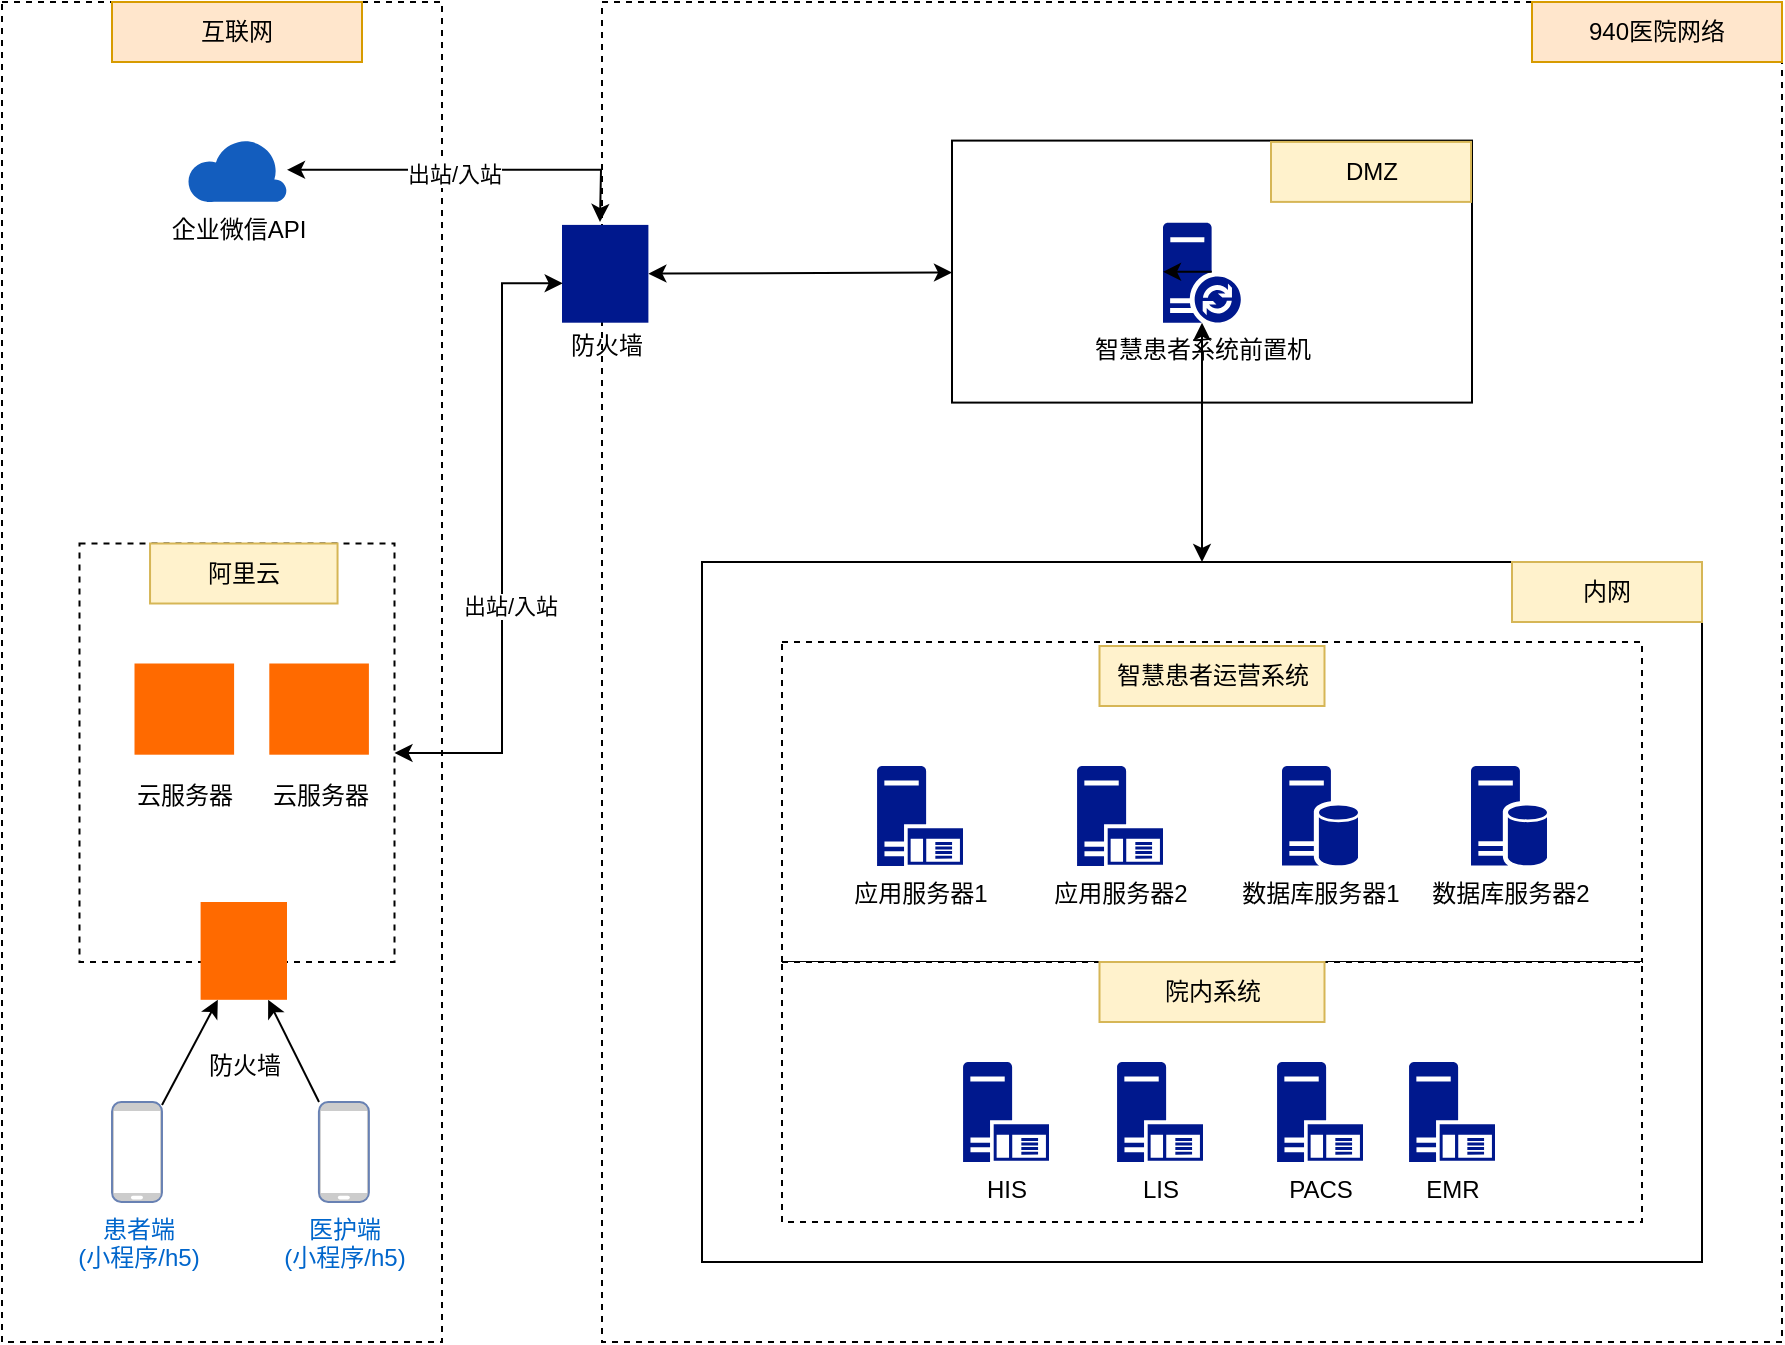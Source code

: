 <mxfile version="27.0.9">
  <diagram name="第 1 页" id="wXGnLFfdBRW-7BlORtce">
    <mxGraphModel dx="1261" dy="700" grid="1" gridSize="10" guides="1" tooltips="1" connect="1" arrows="1" fold="1" page="1" pageScale="1" pageWidth="827" pageHeight="1169" math="0" shadow="0">
      <root>
        <mxCell id="0" />
        <mxCell id="1" parent="0" />
        <mxCell id="U-VU_U9CD3-RhORMb8It-22" value="" style="rounded=0;whiteSpace=wrap;html=1;dashed=1;" vertex="1" parent="1">
          <mxGeometry x="110" y="100" width="220" height="670" as="geometry" />
        </mxCell>
        <mxCell id="Q2KWg7Gsn7121FVP8885-2" value="" style="rounded=0;whiteSpace=wrap;html=1;dashed=1;" parent="1" vertex="1">
          <mxGeometry x="410" y="100" width="590" height="670" as="geometry" />
        </mxCell>
        <mxCell id="Q2KWg7Gsn7121FVP8885-25" value="" style="rounded=0;whiteSpace=wrap;html=1;" parent="1" vertex="1">
          <mxGeometry x="460" y="380" width="500" height="350" as="geometry" />
        </mxCell>
        <mxCell id="U-VU_U9CD3-RhORMb8It-2" value="" style="rounded=0;whiteSpace=wrap;html=1;dashed=1;" vertex="1" parent="1">
          <mxGeometry x="500" y="420" width="430" height="160" as="geometry" />
        </mxCell>
        <mxCell id="Q2KWg7Gsn7121FVP8885-3" value="" style="rounded=0;whiteSpace=wrap;html=1;dashed=1;" parent="1" vertex="1">
          <mxGeometry x="148.75" y="370.75" width="157.5" height="209.25" as="geometry" />
        </mxCell>
        <mxCell id="Q2KWg7Gsn7121FVP8885-4" value="阿里云" style="rounded=0;whiteSpace=wrap;html=1;fillColor=#fff2cc;strokeColor=#d6b656;" parent="1" vertex="1">
          <mxGeometry x="184.02" y="370.75" width="93.75" height="30" as="geometry" />
        </mxCell>
        <mxCell id="U-VU_U9CD3-RhORMb8It-28" style="rounded=0;orthogonalLoop=1;jettySize=auto;html=1;" edge="1" parent="1" source="Q2KWg7Gsn7121FVP8885-10" target="Q2KWg7Gsn7121FVP8885-12">
          <mxGeometry relative="1" as="geometry" />
        </mxCell>
        <mxCell id="Q2KWg7Gsn7121FVP8885-10" value="患者端&lt;div&gt;(小程序/h5)&lt;/div&gt;" style="fontColor=#0066CC;verticalAlign=top;verticalLabelPosition=bottom;labelPosition=center;align=center;html=1;outlineConnect=0;fillColor=#CCCCCC;strokeColor=#6881B3;gradientColor=none;gradientDirection=north;strokeWidth=2;shape=mxgraph.networks.mobile;" parent="1" vertex="1">
          <mxGeometry x="165" y="650" width="25" height="50" as="geometry" />
        </mxCell>
        <mxCell id="U-VU_U9CD3-RhORMb8It-27" style="rounded=0;orthogonalLoop=1;jettySize=auto;html=1;" edge="1" parent="1" source="Q2KWg7Gsn7121FVP8885-11" target="Q2KWg7Gsn7121FVP8885-12">
          <mxGeometry relative="1" as="geometry" />
        </mxCell>
        <mxCell id="Q2KWg7Gsn7121FVP8885-11" value="医护端&lt;div&gt;(小程序/h5)&lt;/div&gt;" style="fontColor=#0066CC;verticalAlign=top;verticalLabelPosition=bottom;labelPosition=center;align=center;html=1;outlineConnect=0;fillColor=#CCCCCC;strokeColor=#6881B3;gradientColor=none;gradientDirection=north;strokeWidth=2;shape=mxgraph.networks.mobile;" parent="1" vertex="1">
          <mxGeometry x="268.45" y="650" width="25" height="50" as="geometry" />
        </mxCell>
        <mxCell id="Q2KWg7Gsn7121FVP8885-12" value="&lt;div&gt;&lt;br&gt;&lt;/div&gt;&lt;div&gt;&lt;br&gt;&lt;/div&gt;&lt;div&gt;&lt;br&gt;&lt;/div&gt;&lt;div&gt;&lt;br&gt;&lt;/div&gt;&lt;div&gt;&lt;br&gt;&lt;/div&gt;&lt;div&gt;&lt;br&gt;&lt;/div&gt;&lt;div&gt;&lt;br&gt;&lt;/div&gt;&lt;div&gt;&lt;br&gt;&lt;/div&gt;&lt;div&gt;防火墙&lt;/div&gt;" style="points=[];aspect=fixed;html=1;align=center;shadow=0;dashed=0;fillColor=#FF6A00;strokeColor=none;shape=mxgraph.alibaba_cloud.cloud_security_center;" parent="1" vertex="1">
          <mxGeometry x="209.3" y="550" width="43.2" height="48.9" as="geometry" />
        </mxCell>
        <mxCell id="Q2KWg7Gsn7121FVP8885-16" value="&lt;div&gt;&lt;br&gt;&lt;/div&gt;&lt;div&gt;&lt;br&gt;&lt;/div&gt;&lt;div&gt;&lt;br&gt;&lt;/div&gt;&lt;div&gt;&lt;br&gt;&lt;/div&gt;&lt;div&gt;&lt;br&gt;&lt;/div&gt;&lt;div&gt;&lt;br&gt;&lt;/div&gt;&lt;div&gt;云服务器&lt;/div&gt;" style="points=[];aspect=fixed;html=1;align=center;shadow=0;dashed=0;fillColor=#FF6A00;strokeColor=none;shape=mxgraph.alibaba_cloud.cwh_cloud_web_hosting;" parent="1" vertex="1">
          <mxGeometry x="243.65" y="430.75" width="49.8" height="45.6" as="geometry" />
        </mxCell>
        <mxCell id="Q2KWg7Gsn7121FVP8885-20" value="940医院网络" style="rounded=0;whiteSpace=wrap;html=1;fillColor=#ffe6cc;strokeColor=#d79b00;" parent="1" vertex="1">
          <mxGeometry x="875" y="100" width="125" height="30" as="geometry" />
        </mxCell>
        <mxCell id="Q2KWg7Gsn7121FVP8885-38" style="rounded=0;orthogonalLoop=1;jettySize=auto;html=1;startArrow=classic;startFill=1;" parent="1" source="Q2KWg7Gsn7121FVP8885-21" target="Q2KWg7Gsn7121FVP8885-23" edge="1">
          <mxGeometry relative="1" as="geometry" />
        </mxCell>
        <mxCell id="Q2KWg7Gsn7121FVP8885-21" value="&lt;div&gt;&lt;br&gt;&lt;/div&gt;&lt;div&gt;&lt;br&gt;&lt;/div&gt;&lt;div&gt;&lt;br&gt;&lt;/div&gt;&lt;div&gt;&lt;br&gt;&lt;/div&gt;&lt;div&gt;&lt;br&gt;&lt;/div&gt;&lt;div&gt;防火墙&lt;/div&gt;" style="points=[];aspect=fixed;html=1;align=center;shadow=0;dashed=0;fillColor=light-dark(#00188d, #a8a8ff);strokeColor=none;shape=mxgraph.alibaba_cloud.cloud_security_center;" parent="1" vertex="1">
          <mxGeometry x="390" y="211.45" width="43.2" height="48.9" as="geometry" />
        </mxCell>
        <mxCell id="Q2KWg7Gsn7121FVP8885-23" value="" style="rounded=0;whiteSpace=wrap;html=1;" parent="1" vertex="1">
          <mxGeometry x="585" y="169.3" width="260" height="131" as="geometry" />
        </mxCell>
        <mxCell id="Q2KWg7Gsn7121FVP8885-24" value="DMZ" style="rounded=0;whiteSpace=wrap;html=1;fillColor=#fff2cc;strokeColor=#d6b656;" parent="1" vertex="1">
          <mxGeometry x="744.5" y="169.95" width="100" height="30" as="geometry" />
        </mxCell>
        <mxCell id="Q2KWg7Gsn7121FVP8885-26" value="内网" style="rounded=0;whiteSpace=wrap;html=1;fillColor=#fff2cc;strokeColor=#d6b656;" parent="1" vertex="1">
          <mxGeometry x="865" y="380" width="95" height="30" as="geometry" />
        </mxCell>
        <mxCell id="Q2KWg7Gsn7121FVP8885-28" value="应用服务器1" style="sketch=0;aspect=fixed;pointerEvents=1;shadow=0;dashed=0;html=1;strokeColor=none;labelPosition=center;verticalLabelPosition=bottom;verticalAlign=top;align=center;fillColor=#00188D;shape=mxgraph.mscae.enterprise.application_server" parent="1" vertex="1">
          <mxGeometry x="547.5" y="482" width="43" height="50" as="geometry" />
        </mxCell>
        <mxCell id="Q2KWg7Gsn7121FVP8885-29" value="应用服务器2" style="sketch=0;aspect=fixed;pointerEvents=1;shadow=0;dashed=0;html=1;strokeColor=none;labelPosition=center;verticalLabelPosition=bottom;verticalAlign=top;align=center;fillColor=#00188D;shape=mxgraph.mscae.enterprise.application_server" parent="1" vertex="1">
          <mxGeometry x="647.5" y="482" width="43" height="50" as="geometry" />
        </mxCell>
        <mxCell id="Q2KWg7Gsn7121FVP8885-30" value="数据库服务器1" style="sketch=0;aspect=fixed;pointerEvents=1;shadow=0;dashed=0;html=1;strokeColor=none;labelPosition=center;verticalLabelPosition=bottom;verticalAlign=top;align=center;fillColor=#00188D;shape=mxgraph.mscae.enterprise.database_server" parent="1" vertex="1">
          <mxGeometry x="750" y="482" width="38" height="50" as="geometry" />
        </mxCell>
        <mxCell id="Q2KWg7Gsn7121FVP8885-31" value="数据库服务器2" style="sketch=0;aspect=fixed;pointerEvents=1;shadow=0;dashed=0;html=1;strokeColor=none;labelPosition=center;verticalLabelPosition=bottom;verticalAlign=top;align=center;fillColor=#00188D;shape=mxgraph.mscae.enterprise.database_server" parent="1" vertex="1">
          <mxGeometry x="844.5" y="482" width="38" height="50" as="geometry" />
        </mxCell>
        <mxCell id="Q2KWg7Gsn7121FVP8885-37" value="智慧患者系统前置机" style="sketch=0;aspect=fixed;pointerEvents=1;shadow=0;dashed=0;html=1;strokeColor=none;labelPosition=center;verticalLabelPosition=bottom;verticalAlign=top;align=center;fillColor=#00188D;shape=mxgraph.mscae.enterprise.database_synchronization" parent="1" vertex="1">
          <mxGeometry x="690.5" y="210.35" width="39" height="50" as="geometry" />
        </mxCell>
        <mxCell id="Q2KWg7Gsn7121FVP8885-39" style="edgeStyle=orthogonalEdgeStyle;rounded=0;orthogonalLoop=1;jettySize=auto;html=1;exitX=0.5;exitY=1;exitDx=0;exitDy=0;exitPerimeter=0;startArrow=classic;startFill=1;" parent="1" source="Q2KWg7Gsn7121FVP8885-37" edge="1" target="Q2KWg7Gsn7121FVP8885-25">
          <mxGeometry relative="1" as="geometry">
            <mxPoint x="710" y="330" as="targetPoint" />
          </mxGeometry>
        </mxCell>
        <mxCell id="Q2KWg7Gsn7121FVP8885-40" value="企业微信API" style="sketch=0;aspect=fixed;pointerEvents=1;shadow=0;dashed=0;html=1;strokeColor=none;labelPosition=center;verticalLabelPosition=bottom;verticalAlign=top;align=center;fillColor=light-dark(#135dbe, #bfd3ff);shape=mxgraph.azure.cloud" parent="1" vertex="1">
          <mxGeometry x="202.5" y="167.95" width="50" height="32" as="geometry" />
        </mxCell>
        <mxCell id="U-VU_U9CD3-RhORMb8It-7" value="" style="rounded=0;whiteSpace=wrap;html=1;dashed=1;" vertex="1" parent="1">
          <mxGeometry x="500" y="580" width="430" height="130" as="geometry" />
        </mxCell>
        <mxCell id="U-VU_U9CD3-RhORMb8It-6" value="智慧患者运营系统" style="rounded=0;whiteSpace=wrap;html=1;fillColor=#fff2cc;strokeColor=#d6b656;" vertex="1" parent="1">
          <mxGeometry x="658.75" y="422" width="112.5" height="30" as="geometry" />
        </mxCell>
        <mxCell id="Q2KWg7Gsn7121FVP8885-36" value="PACS" style="sketch=0;aspect=fixed;pointerEvents=1;shadow=0;dashed=0;html=1;strokeColor=none;labelPosition=center;verticalLabelPosition=bottom;verticalAlign=top;align=center;fillColor=#00188D;shape=mxgraph.mscae.enterprise.application_server" parent="1" vertex="1">
          <mxGeometry x="747.5" y="630" width="43" height="50" as="geometry" />
        </mxCell>
        <mxCell id="Q2KWg7Gsn7121FVP8885-35" value="LIS" style="sketch=0;aspect=fixed;pointerEvents=1;shadow=0;dashed=0;html=1;strokeColor=none;labelPosition=center;verticalLabelPosition=bottom;verticalAlign=top;align=center;fillColor=#00188D;shape=mxgraph.mscae.enterprise.application_server" parent="1" vertex="1">
          <mxGeometry x="667.5" y="630" width="43" height="50" as="geometry" />
        </mxCell>
        <mxCell id="Q2KWg7Gsn7121FVP8885-34" value="HIS" style="sketch=0;aspect=fixed;pointerEvents=1;shadow=0;dashed=0;html=1;strokeColor=none;labelPosition=center;verticalLabelPosition=bottom;verticalAlign=top;align=center;fillColor=#00188D;shape=mxgraph.mscae.enterprise.application_server" parent="1" vertex="1">
          <mxGeometry x="590.5" y="630" width="43" height="50" as="geometry" />
        </mxCell>
        <mxCell id="U-VU_U9CD3-RhORMb8It-8" value="院内系统" style="rounded=0;whiteSpace=wrap;html=1;fillColor=#fff2cc;strokeColor=#d6b656;" vertex="1" parent="1">
          <mxGeometry x="658.75" y="580" width="112.5" height="30" as="geometry" />
        </mxCell>
        <mxCell id="U-VU_U9CD3-RhORMb8It-23" value="互联网" style="rounded=0;whiteSpace=wrap;html=1;fillColor=#ffe6cc;strokeColor=#d79b00;" vertex="1" parent="1">
          <mxGeometry x="165" y="100" width="125" height="30" as="geometry" />
        </mxCell>
        <mxCell id="U-VU_U9CD3-RhORMb8It-24" value="&lt;div&gt;&lt;br&gt;&lt;/div&gt;&lt;div&gt;&lt;br&gt;&lt;/div&gt;&lt;div&gt;&lt;br&gt;&lt;/div&gt;&lt;div&gt;&lt;br&gt;&lt;/div&gt;&lt;div&gt;&lt;br&gt;&lt;/div&gt;&lt;div&gt;&lt;br&gt;&lt;/div&gt;&lt;div&gt;云服务器&lt;/div&gt;" style="points=[];aspect=fixed;html=1;align=center;shadow=0;dashed=0;fillColor=#FF6A00;strokeColor=none;shape=mxgraph.alibaba_cloud.cwh_cloud_web_hosting;" vertex="1" parent="1">
          <mxGeometry x="176.25" y="430.75" width="49.8" height="45.6" as="geometry" />
        </mxCell>
        <mxCell id="U-VU_U9CD3-RhORMb8It-32" style="edgeStyle=orthogonalEdgeStyle;rounded=0;orthogonalLoop=1;jettySize=auto;html=1;endArrow=classic;startFill=1;startArrow=classic;endFill=1;" edge="1" parent="1" source="Q2KWg7Gsn7121FVP8885-40">
          <mxGeometry relative="1" as="geometry">
            <mxPoint x="409" y="210" as="targetPoint" />
          </mxGeometry>
        </mxCell>
        <mxCell id="U-VU_U9CD3-RhORMb8It-33" value="出站/入站" style="edgeLabel;html=1;align=center;verticalAlign=middle;resizable=0;points=[];" vertex="1" connectable="0" parent="U-VU_U9CD3-RhORMb8It-32">
          <mxGeometry x="-0.079" y="-2" relative="1" as="geometry">
            <mxPoint x="-1" as="offset" />
          </mxGeometry>
        </mxCell>
        <mxCell id="U-VU_U9CD3-RhORMb8It-34" style="edgeStyle=orthogonalEdgeStyle;rounded=0;orthogonalLoop=1;jettySize=auto;html=1;exitX=0.625;exitY=0.49;exitDx=0;exitDy=0;exitPerimeter=0;entryX=0;entryY=0.5;entryDx=0;entryDy=0;entryPerimeter=0;" edge="1" parent="1" source="Q2KWg7Gsn7121FVP8885-37" target="Q2KWg7Gsn7121FVP8885-37">
          <mxGeometry relative="1" as="geometry" />
        </mxCell>
        <mxCell id="U-VU_U9CD3-RhORMb8It-36" value="EMR" style="sketch=0;aspect=fixed;pointerEvents=1;shadow=0;dashed=0;html=1;strokeColor=none;labelPosition=center;verticalLabelPosition=bottom;verticalAlign=top;align=center;fillColor=#00188D;shape=mxgraph.mscae.enterprise.application_server" vertex="1" parent="1">
          <mxGeometry x="813.5" y="630" width="43" height="50" as="geometry" />
        </mxCell>
        <mxCell id="U-VU_U9CD3-RhORMb8It-37" style="edgeStyle=orthogonalEdgeStyle;rounded=0;orthogonalLoop=1;jettySize=auto;html=1;entryX=0.008;entryY=0.597;entryDx=0;entryDy=0;entryPerimeter=0;startArrow=classic;startFill=1;" edge="1" parent="1" source="Q2KWg7Gsn7121FVP8885-3" target="Q2KWg7Gsn7121FVP8885-21">
          <mxGeometry relative="1" as="geometry">
            <Array as="points">
              <mxPoint x="360" y="475" />
              <mxPoint x="360" y="241" />
            </Array>
          </mxGeometry>
        </mxCell>
        <mxCell id="U-VU_U9CD3-RhORMb8It-38" value="出站/入站" style="edgeLabel;html=1;align=center;verticalAlign=middle;resizable=0;points=[];" vertex="1" connectable="0" parent="U-VU_U9CD3-RhORMb8It-37">
          <mxGeometry x="-0.199" y="-4" relative="1" as="geometry">
            <mxPoint as="offset" />
          </mxGeometry>
        </mxCell>
      </root>
    </mxGraphModel>
  </diagram>
</mxfile>
